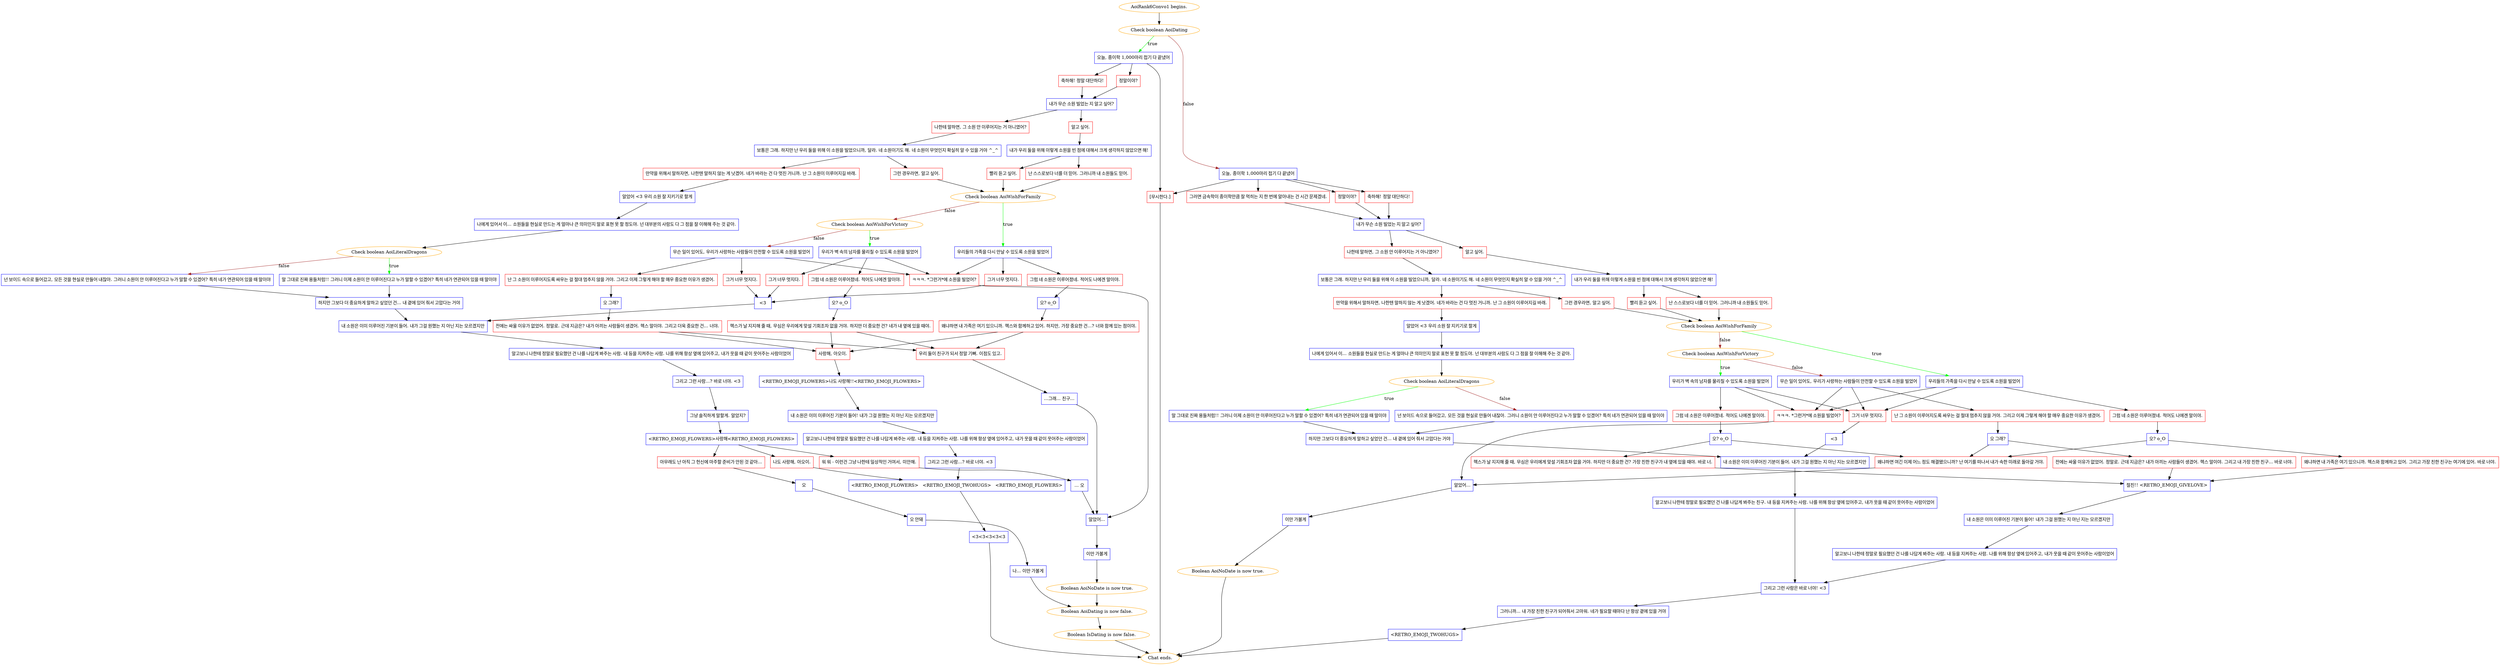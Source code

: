 digraph {
	"AoiRank6Convo1 begins." [color=orange];
		"AoiRank6Convo1 begins." -> j783435710;
	j783435710 [label="Check boolean AoiDating",color=orange];
		j783435710 -> j2302496641 [label=true,color=green];
		j783435710 -> j1605705431 [label=false,color=brown];
	j2302496641 [label="오늘, 종이학 1,000마리 접기 다 끝냈어",shape=box,color=blue];
		j2302496641 -> j4096262682;
		j2302496641 -> j623895207;
		j2302496641 -> j3220779863;
	j1605705431 [label="오늘, 종이학 1,000마리 접기 다 끝냈어",shape=box,color=blue];
		j1605705431 -> j2330074821;
		j1605705431 -> j1104975956;
		j1605705431 -> j1869332473;
		j1605705431 -> j3220779863;
	j4096262682 [label="정말이야?",shape=box,color=red];
		j4096262682 -> j334648562;
	j623895207 [label="축하해! 정말 대단하다!",shape=box,color=red];
		j623895207 -> j334648562;
	j3220779863 [label="[무시한다.]",shape=box,color=red];
		j3220779863 -> "Chat ends.";
	j2330074821 [label="그러면 금속학이 종이학만큼 잘 먹히는 지 한 번에 알아내는 건 시간 문제겠네.",shape=box,color=red];
		j2330074821 -> j2077754592;
	j1104975956 [label="정말이야?",shape=box,color=red];
		j1104975956 -> j2077754592;
	j1869332473 [label="축하해! 정말 대단하다!",shape=box,color=red];
		j1869332473 -> j2077754592;
	j334648562 [label="내가 무슨 소원 빌었는 지 알고 싶어?",shape=box,color=blue];
		j334648562 -> j903460011;
		j334648562 -> j1416491530;
	"Chat ends." [color=orange];
	j2077754592 [label="내가 무슨 소원 빌었는 지 알고 싶어?",shape=box,color=blue];
		j2077754592 -> j1383207177;
		j2077754592 -> j813419264;
	j903460011 [label="나한테 말하면, 그 소원 안 이루어지는 거 아니였어?",shape=box,color=red];
		j903460011 -> j2711337264;
	j1416491530 [label="알고 싶어.",shape=box,color=red];
		j1416491530 -> j2624720034;
	j1383207177 [label="나한테 말하면, 그 소원 안 이루어지는 거 아니였어?",shape=box,color=red];
		j1383207177 -> j295945929;
	j813419264 [label="알고 싶어.",shape=box,color=red];
		j813419264 -> j2935395432;
	j2711337264 [label="보통은 그래. 하지만 난 우리 둘을 위해 이 소원을 빌었으니까, 달라. 네 소원이기도 해. 네 소원이 무엇인지 확실히 알 수 있을 거야 ^_^",shape=box,color=blue];
		j2711337264 -> j2947459942;
		j2711337264 -> j4280981370;
	j2624720034 [label="내가 우리 둘을 위해 이렇게 소원을 빈 점에 대해서 크게 생각하지 않았으면 해!",shape=box,color=blue];
		j2624720034 -> j4021545158;
		j2624720034 -> j2472648049;
	j295945929 [label="보통은 그래. 하지만 난 우리 둘을 위해 이 소원을 빌었으니까, 달라. 네 소원이기도 해. 네 소원이 무엇인지 확실히 알 수 있을 거야 ^_^",shape=box,color=blue];
		j295945929 -> j4267724958;
		j295945929 -> j1854033148;
	j2935395432 [label="내가 우리 둘을 위해 이렇게 소원을 빈 점에 대해서 크게 생각하지 않았으면 해!",shape=box,color=blue];
		j2935395432 -> j272776470;
		j2935395432 -> j3107764074;
	j2947459942 [label="만약을 위해서 말하자면, 나한텐 말하지 않는 게 낫겠어. 네가 바라는 건 다 멋진 거니까. 난 그 소원이 이루어지길 바래.",shape=box,color=red];
		j2947459942 -> j3281623624;
	j4280981370 [label="그런 경우라면, 알고 싶어.",shape=box,color=red];
		j4280981370 -> j3247860844;
	j4021545158 [label="난 스스로보다 너를 더 믿어. 그러니까 내 소원들도 믿어.",shape=box,color=red];
		j4021545158 -> j3247860844;
	j2472648049 [label="빨리 듣고 싶어.",shape=box,color=red];
		j2472648049 -> j3247860844;
	j4267724958 [label="만약을 위해서 말하자면, 나한텐 말하지 않는 게 낫겠어. 네가 바라는 건 다 멋진 거니까. 난 그 소원이 이루어지길 바래.",shape=box,color=red];
		j4267724958 -> j1579927152;
	j1854033148 [label="그런 경우라면, 알고 싶어.",shape=box,color=red];
		j1854033148 -> j828909921;
	j272776470 [label="난 스스로보다 너를 더 믿어. 그러니까 내 소원들도 믿어.",shape=box,color=red];
		j272776470 -> j828909921;
	j3107764074 [label="빨리 듣고 싶어.",shape=box,color=red];
		j3107764074 -> j828909921;
	j3281623624 [label="알았어 <3 우리 소원 잘 지키기로 할게",shape=box,color=blue];
		j3281623624 -> j3945027892;
	j3247860844 [label="Check boolean AoiWishForFamily",color=orange];
		j3247860844 -> j417806483 [label=true,color=green];
		j3247860844 -> j703318390 [label=false,color=brown];
	j1579927152 [label="알았어 <3 우리 소원 잘 지키기로 할게",shape=box,color=blue];
		j1579927152 -> j2997831008;
	j828909921 [label="Check boolean AoiWishForFamily",color=orange];
		j828909921 -> j1802302096 [label=true,color=green];
		j828909921 -> j960399770 [label=false,color=brown];
	j3945027892 [label="나에게 있어서 이... 소원들을 현실로 만드는 게 얼마나 큰 의미인지 말로 표현 못 할 정도야. 넌 대부분의 사람도 다 그 점을 잘 이해해 주는 것 같아.",shape=box,color=blue];
		j3945027892 -> j115447101;
	j417806483 [label="우리들의 가족을 다시 만날 수 있도록 소원을 빌었어",shape=box,color=blue];
		j417806483 -> j3991274502;
		j417806483 -> j2099709491;
		j417806483 -> j1391295747;
	j703318390 [label="Check boolean AoiWishForVictory",color=orange];
		j703318390 -> j1483749946 [label=true,color=green];
		j703318390 -> j1526180808 [label=false,color=brown];
	j2997831008 [label="나에게 있어서 이... 소원들을 현실로 만드는 게 얼마나 큰 의미인지 말로 표현 못 할 정도야. 넌 대부분의 사람도 다 그 점을 잘 이해해 주는 것 같아.",shape=box,color=blue];
		j2997831008 -> j3584024800;
	j1802302096 [label="우리들의 가족을 다시 만날 수 있도록 소원을 빌었어",shape=box,color=blue];
		j1802302096 -> j695013893;
		j1802302096 -> j3622807339;
		j1802302096 -> j1062130062;
	j960399770 [label="Check boolean AoiWishForVictory",color=orange];
		j960399770 -> j3143311991 [label=true,color=green];
		j960399770 -> j1017570016 [label=false,color=brown];
	j115447101 [label="Check boolean AoiLiteralDragons",color=orange];
		j115447101 -> j1197679142 [label=true,color=green];
		j115447101 -> j73250987 [label=false,color=brown];
	j3991274502 [label="그럼 네 소원은 이루어졌네. 적어도 나에겐 말이야.",shape=box,color=red];
		j3991274502 -> j3105878065;
	j2099709491 [label="그거 너무 멋지다.",shape=box,color=red];
		j2099709491 -> j2640672742;
	j1391295747 [label="ㅋㅋㅋ. *그런거*에 소원을 빌었어?",shape=box,color=red];
		j1391295747 -> j1480826742;
	j1483749946 [label="우리가 벽 속의 남자를 물리칠 수 있도록 소원을 빌었어",shape=box,color=blue];
		j1483749946 -> j2872455226;
		j1483749946 -> j1491221930;
		j1483749946 -> j1391295747;
	j1526180808 [label="무슨 일이 있어도, 우리가 사랑하는 사람들이 안전할 수 있도록 소원을 빌었어",shape=box,color=blue];
		j1526180808 -> j3487938821;
		j1526180808 -> j497305319;
		j1526180808 -> j1391295747;
	j3584024800 [label="Check boolean AoiLiteralDragons",color=orange];
		j3584024800 -> j153526462 [label=true,color=green];
		j3584024800 -> j474142477 [label=false,color=brown];
	j695013893 [label="그럼 네 소원은 이루어졌네. 적어도 나에겐 말이야.",shape=box,color=red];
		j695013893 -> j729785604;
	j3622807339 [label="그거 너무 멋지다.",shape=box,color=red];
		j3622807339 -> j3197183311;
	j1062130062 [label="ㅋㅋㅋ. *그런거*에 소원을 빌었어?",shape=box,color=red];
		j1062130062 -> j1256138284;
	j3143311991 [label="우리가 벽 속의 남자를 물리칠 수 있도록 소원을 빌었어",shape=box,color=blue];
		j3143311991 -> j229857938;
		j3143311991 -> j3622807339;
		j3143311991 -> j1062130062;
	j1017570016 [label="무슨 일이 있어도, 우리가 사랑하는 사람들이 안전할 수 있도록 소원을 빌었어",shape=box,color=blue];
		j1017570016 -> j3976676921;
		j1017570016 -> j3622807339;
		j1017570016 -> j1062130062;
	j1197679142 [label="말 그대로 진짜 용들처럼!! 그러니 이제 소원이 안 이루어진다고 누가 말할 수 있겠어? 특히 네가 연관되어 있을 때 말이야",shape=box,color=blue];
		j1197679142 -> j955782864;
	j73250987 [label="넌 보이드 속으로 들어갔고, 모든 것을 현실로 만들어 내잖아. 그러니 소원이 안 이루어진다고 누가 말할 수 있겠어? 특히 네가 연관되어 있을 때 말이야",shape=box,color=blue];
		j73250987 -> j955782864;
	j3105878065 [label="오? o_O",shape=box,color=blue];
		j3105878065 -> j3189016792;
	j2640672742 [label="<3",shape=box,color=blue];
		j2640672742 -> j3648348553;
	j1480826742 [label="알았어...",shape=box,color=blue];
		j1480826742 -> j1126169886;
	j2872455226 [label="그럼 네 소원은 이루어졌네. 적어도 나에겐 말이야.",shape=box,color=red];
		j2872455226 -> j1311747038;
	j1491221930 [label="그거 너무 멋지다.",shape=box,color=red];
		j1491221930 -> j2640672742;
	j3487938821 [label="난 그 소원이 이루어지도록 싸우는 걸 절대 멈추지 않을 거야. 그리고 이제 그렇게 해야 할 매우 중요한 이유가 생겼어.",shape=box,color=red];
		j3487938821 -> j2551297;
	j497305319 [label="그거 너무 멋지다.",shape=box,color=red];
		j497305319 -> j2640672742;
	j153526462 [label="말 그대로 진짜 용들처럼!! 그러니 이제 소원이 안 이루어진다고 누가 말할 수 있겠어? 특히 네가 연관되어 있을 때 말이야",shape=box,color=blue];
		j153526462 -> j3910041268;
	j474142477 [label="넌 보이드 속으로 들어갔고, 모든 것을 현실로 만들어 내잖아. 그러니 소원이 안 이루어진다고 누가 말할 수 있겠어? 특히 네가 연관되어 있을 때 말이야",shape=box,color=blue];
		j474142477 -> j3910041268;
	j729785604 [label="오? o_O",shape=box,color=blue];
		j729785604 -> j1857751992;
		j729785604 -> j2784644918;
	j3197183311 [label="<3",shape=box,color=blue];
		j3197183311 -> j2463488766;
	j1256138284 [label="알았어...",shape=box,color=blue];
		j1256138284 -> j3144525402;
	j229857938 [label="그럼 네 소원은 이루어졌네. 적어도 나에겐 말이야.",shape=box,color=red];
		j229857938 -> j2521023020;
	j3976676921 [label="난 그 소원이 이루어지도록 싸우는 걸 절대 멈추지 않을 거야. 그리고 이제 그렇게 해야 할 매우 중요한 이유가 생겼어.",shape=box,color=red];
		j3976676921 -> j3470425338;
	j955782864 [label="하지만 그보다 더 중요하게 말하고 싶었던 건... 내 곁에 있어 줘서 고맙다는 거야",shape=box,color=blue];
		j955782864 -> j3648348553;
	j3189016792 [label="왜냐하면 내 가족은 여기 있으니까. 헥스와 함께하고 있어. 하지만, 가장 중요한 건...? 너와 함께 있는 점이야.",shape=box,color=red];
		j3189016792 -> j1393463182;
		j3189016792 -> j1864514280;
	j3648348553 [label="내 소원은 이미 이루어진 기분이 들어. 내가 그걸 원했는 지 아닌 지는 모르겠지만",shape=box,color=blue];
		j3648348553 -> j2338582700;
	j1126169886 [label="이만 가볼게",shape=box,color=blue];
		j1126169886 -> j2447544522;
	j1311747038 [label="오? o_O",shape=box,color=blue];
		j1311747038 -> j928521035;
	j2551297 [label="오 그래?",shape=box,color=blue];
		j2551297 -> j2743650675;
	j3910041268 [label="하지만 그보다 더 중요하게 말하고 싶었던 건... 내 곁에 있어 줘서 고맙다는 거야",shape=box,color=blue];
		j3910041268 -> j2463488766;
	j1857751992 [label="왜냐하면 내 가족은 여기 있으니까. 헥스와 함께하고 있어. 그리고 가장 친한 친구는 여기에 있어. 바로 너야.",shape=box,color=red];
		j1857751992 -> j3364562567;
	j2784644918 [label="왜냐하면 여긴 이제 어느 정도 해결됐으니까? 난 여기를 떠나서 내가 속한 미래로 돌아갈 거야.",shape=box,color=red];
		j2784644918 -> j1256138284;
	j2463488766 [label="내 소원은 이미 이루어진 기분이 들어. 내가 그걸 원했는 지 아닌 지는 모르겠지만",shape=box,color=blue];
		j2463488766 -> j3002641685;
	j3144525402 [label="이만 가볼게",shape=box,color=blue];
		j3144525402 -> j2246494386;
	j2521023020 [label="오? o_O",shape=box,color=blue];
		j2521023020 -> j3092652105;
		j2521023020 -> j2784644918;
	j3470425338 [label="오 그래?",shape=box,color=blue];
		j3470425338 -> j3803235527;
		j3470425338 -> j2784644918;
	j1393463182 [label="사랑해, 아오이.",shape=box,color=red];
		j1393463182 -> j4182079669;
	j1864514280 [label="우리 둘이 친구가 되서 정말 기뻐. 이점도 있고.",shape=box,color=red];
		j1864514280 -> j4233597160;
	j2338582700 [label="알고보니 나한테 정말로 필요했던 건 나를 나답게 봐주는 사람. 내 등을 지켜주는 사람. 나를 위해 항상 옆에 있어주고, 내가 웃을 때 같이 웃어주는 사람이었어",shape=box,color=blue];
		j2338582700 -> j3548434096;
	j2447544522 [label="Boolean AoiNoDate is now true.",color=orange];
		j2447544522 -> j2417470976;
	j928521035 [label="헥스가 날 지지해 줄 때, 무심은 우리에게 맞설 기회조차 없을 거야. 하지만 더 중요한 건? 네가 내 옆에 있을 때야.",shape=box,color=red];
		j928521035 -> j1393463182;
		j928521035 -> j1864514280;
	j2743650675 [label="전에는 싸울 이유가 없었어. 정말로. 근데 지금은? 내가 아끼는 사람들이 생겼어. 헥스 말이야. 그리고 더욱 중요한 건... 너야.",shape=box,color=red];
		j2743650675 -> j1393463182;
		j2743650675 -> j1864514280;
	j3364562567 [label="절친!! <RETRO_EMOJI_GIVELOVE>",shape=box,color=blue];
		j3364562567 -> j187667803;
	j3002641685 [label="알고보니 나한테 정말로 필요했던 건 나를 나답게 봐주는 친구. 내 등을 지켜주는 사람. 나를 위해 항상 옆에 있어주고, 내가 웃을 때 같이 웃어주는 사람이었어",shape=box,color=blue];
		j3002641685 -> j2972614775;
	j2246494386 [label="Boolean AoiNoDate is now true.",color=orange];
		j2246494386 -> "Chat ends.";
	j3092652105 [label="헥스가 날 지지해 줄 때, 무심은 우리에게 맞설 기회조차 없을 거야. 하지만 더 중요한 건? 가장 친한 친구가 내 옆에 있을 때야. 바로 너.",shape=box,color=red];
		j3092652105 -> j3364562567;
	j3803235527 [label="전에는 싸울 이유가 없었어. 정말로. 근데 지금은? 내가 아끼는 사람들이 생겼어. 헥스 말이야. 그리고 내 가장 친한 친구... 바로 너야.",shape=box,color=red];
		j3803235527 -> j3364562567;
	j4182079669 [label="<RETRO_EMOJI_FLOWERS>나도 사랑해!!<RETRO_EMOJI_FLOWERS>",shape=box,color=blue];
		j4182079669 -> j1964651128;
	j4233597160 [label="...그래... 친구...",shape=box,color=blue];
		j4233597160 -> j1480826742;
	j3548434096 [label="그리고 그런 사람...? 바로 너야. <3",shape=box,color=blue];
		j3548434096 -> j2861451319;
	j2417470976 [label="Boolean AoiDating is now false.",color=orange];
		j2417470976 -> j178902881;
	j187667803 [label="내 소원은 이미 이루어진 기분이 들어! 내가 그걸 원했는 지 아닌 지는 모르겠지만",shape=box,color=blue];
		j187667803 -> j2272741357;
	j2972614775 [label="그리고 그런 사람은 바로 너야! <3",shape=box,color=blue];
		j2972614775 -> j3945130430;
	j1964651128 [label="내 소원은 이미 이루어진 기분이 들어! 내가 그걸 원했는 지 아닌 지는 모르겠지만",shape=box,color=blue];
		j1964651128 -> j3285723925;
	j2861451319 [label="그냥 솔직하게 말할게. 알았지?",shape=box,color=blue];
		j2861451319 -> j738450240;
	j178902881 [label="Boolean IsDating is now false.",color=orange];
		j178902881 -> "Chat ends.";
	j2272741357 [label="알고보니 나한테 정말로 필요했던 건 나를 나답게 봐주는 사람. 내 등을 지켜주는 사람. 나를 위해 항상 옆에 있어주고, 내가 웃을 때 같이 웃어주는 사람이었어",shape=box,color=blue];
		j2272741357 -> j2972614775;
	j3945130430 [label="그러니까... 내 가장 친한 친구가 되어줘서 고마워. 네가 필요할 때마다 난 항상 곁에 있을 거야",shape=box,color=blue];
		j3945130430 -> j2792338544;
	j3285723925 [label="알고보니 나한테 정말로 필요했던 건 나를 나답게 봐주는 사람. 내 등을 지켜주는 사람. 나를 위해 항상 옆에 있어주고, 내가 웃을 때 같이 웃어주는 사람이었어",shape=box,color=blue];
		j3285723925 -> j4110929718;
	j738450240 [label="<RETRO_EMOJI_FLOWERS>사랑해<RETRO_EMOJI_FLOWERS>",shape=box,color=blue];
		j738450240 -> j331977413;
		j738450240 -> j1541678692;
		j738450240 -> j512461686;
	j2792338544 [label="<RETRO_EMOJI_TWOHUGS>",shape=box,color=blue];
		j2792338544 -> "Chat ends.";
	j4110929718 [label="그리고 그런 사람...? 바로 너야. <3",shape=box,color=blue];
		j4110929718 -> j3358652932;
	j331977413 [label="나도 사랑해, 아오이.",shape=box,color=red];
		j331977413 -> j3358652932;
	j1541678692 [label="아무래도 난 아직 그 헌신에 마주할 준비가 안된 것 같아...",shape=box,color=red];
		j1541678692 -> j2354317508;
	j512461686 [label="워 워 - 이런건 그냥 나한테 일상적인 거여서, 미안해.",shape=box,color=red];
		j512461686 -> j2271603328;
	j3358652932 [label="<RETRO_EMOJI_FLOWERS>   <RETRO_EMOJI_TWOHUGS>   <RETRO_EMOJI_FLOWERS>",shape=box,color=blue];
		j3358652932 -> j492764616;
	j2354317508 [label="오",shape=box,color=blue];
		j2354317508 -> j2105652085;
	j2271603328 [label="... 오",shape=box,color=blue];
		j2271603328 -> j1480826742;
	j492764616 [label="<3<3<3<3<3",shape=box,color=blue];
		j492764616 -> "Chat ends.";
	j2105652085 [label="오 안돼",shape=box,color=blue];
		j2105652085 -> j825060176;
	j825060176 [label="나... 이만 가볼게",shape=box,color=blue];
		j825060176 -> j2417470976;
}